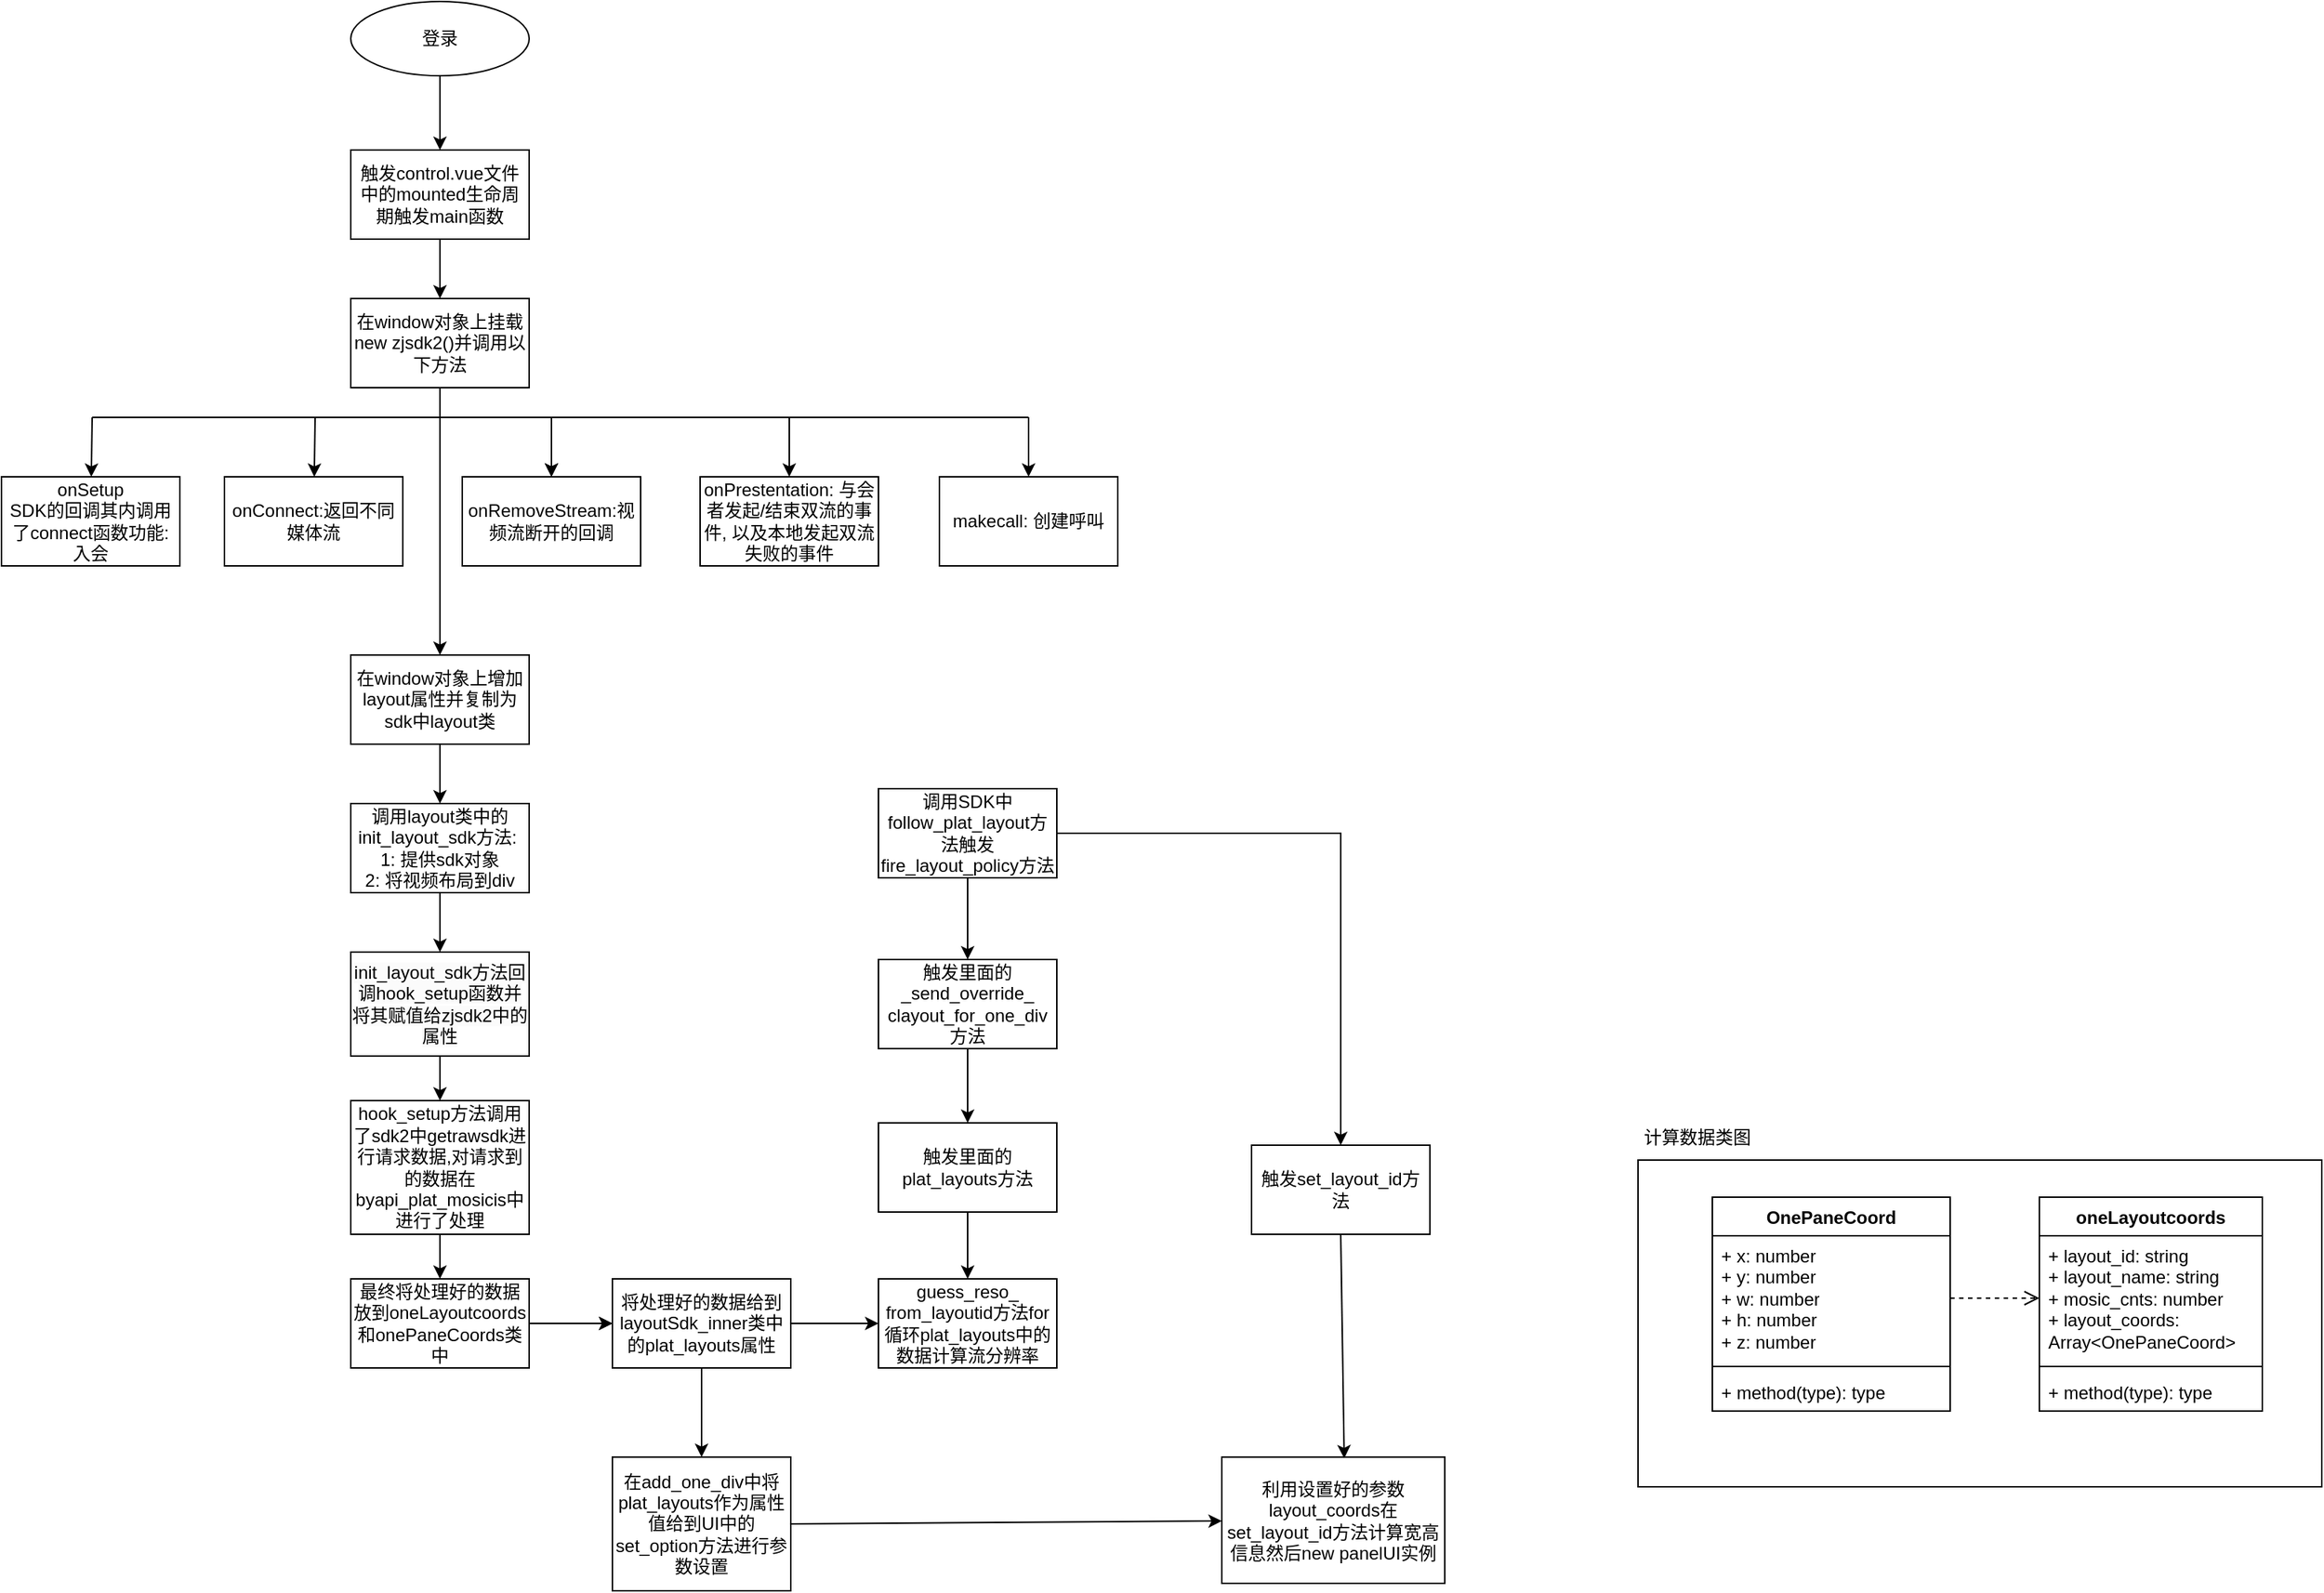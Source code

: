 <mxfile version="21.0.6" type="github">
  <diagram name="第 1 页" id="cYCt0g9zkRtDHQeXJBKw">
    <mxGraphModel dx="1195" dy="637" grid="1" gridSize="10" guides="1" tooltips="1" connect="1" arrows="1" fold="1" page="1" pageScale="1" pageWidth="827" pageHeight="1169" math="0" shadow="0">
      <root>
        <mxCell id="0" />
        <mxCell id="1" parent="0" />
        <mxCell id="cJAQ2IT-YWqgnm6LiaBg-1" value="登录" style="ellipse;whiteSpace=wrap;html=1;" vertex="1" parent="1">
          <mxGeometry x="354" y="80" width="120" height="50" as="geometry" />
        </mxCell>
        <mxCell id="cJAQ2IT-YWqgnm6LiaBg-2" value="" style="endArrow=classic;html=1;rounded=0;exitX=0.5;exitY=1;exitDx=0;exitDy=0;" edge="1" parent="1" source="cJAQ2IT-YWqgnm6LiaBg-1">
          <mxGeometry width="50" height="50" relative="1" as="geometry">
            <mxPoint x="410" y="150" as="sourcePoint" />
            <mxPoint x="414" y="180" as="targetPoint" />
          </mxGeometry>
        </mxCell>
        <mxCell id="cJAQ2IT-YWqgnm6LiaBg-3" value="触发control.vue文件中的mounted生命周期触发main函数" style="rounded=0;whiteSpace=wrap;html=1;" vertex="1" parent="1">
          <mxGeometry x="354" y="180" width="120" height="60" as="geometry" />
        </mxCell>
        <mxCell id="cJAQ2IT-YWqgnm6LiaBg-4" value="在window对象上挂载&lt;br&gt;new zjsdk2()并调用以下方法" style="rounded=0;whiteSpace=wrap;html=1;" vertex="1" parent="1">
          <mxGeometry x="354" y="280" width="120" height="60" as="geometry" />
        </mxCell>
        <mxCell id="cJAQ2IT-YWqgnm6LiaBg-5" value="" style="endArrow=classic;html=1;rounded=0;exitX=0.5;exitY=1;exitDx=0;exitDy=0;" edge="1" parent="1" source="cJAQ2IT-YWqgnm6LiaBg-3" target="cJAQ2IT-YWqgnm6LiaBg-4">
          <mxGeometry width="50" height="50" relative="1" as="geometry">
            <mxPoint x="390" y="340" as="sourcePoint" />
            <mxPoint x="440" y="290" as="targetPoint" />
          </mxGeometry>
        </mxCell>
        <mxCell id="cJAQ2IT-YWqgnm6LiaBg-6" value="onSetup&lt;br&gt;SDK的回调其内调用了connect函数功能: 入会" style="rounded=0;whiteSpace=wrap;html=1;" vertex="1" parent="1">
          <mxGeometry x="119" y="400" width="120" height="60" as="geometry" />
        </mxCell>
        <mxCell id="cJAQ2IT-YWqgnm6LiaBg-7" value="onConnect:返回不同媒体流" style="rounded=0;whiteSpace=wrap;html=1;" vertex="1" parent="1">
          <mxGeometry x="269" y="400" width="120" height="60" as="geometry" />
        </mxCell>
        <mxCell id="cJAQ2IT-YWqgnm6LiaBg-8" value="onRemoveStream:视频流断开的回调" style="rounded=0;whiteSpace=wrap;html=1;" vertex="1" parent="1">
          <mxGeometry x="429" y="400" width="120" height="60" as="geometry" />
        </mxCell>
        <mxCell id="cJAQ2IT-YWqgnm6LiaBg-9" value="onPrestentation:&amp;nbsp;与会者发起/结束双流的事件, 以及本地发起双流失败的事件" style="rounded=0;whiteSpace=wrap;html=1;" vertex="1" parent="1">
          <mxGeometry x="589" y="400" width="120" height="60" as="geometry" />
        </mxCell>
        <mxCell id="cJAQ2IT-YWqgnm6LiaBg-10" value="" style="endArrow=none;html=1;rounded=0;" edge="1" parent="1">
          <mxGeometry width="50" height="50" relative="1" as="geometry">
            <mxPoint x="180" y="360" as="sourcePoint" />
            <mxPoint x="810" y="360" as="targetPoint" />
          </mxGeometry>
        </mxCell>
        <mxCell id="cJAQ2IT-YWqgnm6LiaBg-11" value="" style="endArrow=none;html=1;rounded=0;entryX=0.5;entryY=1;entryDx=0;entryDy=0;" edge="1" parent="1" target="cJAQ2IT-YWqgnm6LiaBg-4">
          <mxGeometry width="50" height="50" relative="1" as="geometry">
            <mxPoint x="414" y="360" as="sourcePoint" />
            <mxPoint x="480" y="420" as="targetPoint" />
          </mxGeometry>
        </mxCell>
        <mxCell id="cJAQ2IT-YWqgnm6LiaBg-12" value="" style="endArrow=classic;html=1;rounded=0;entryX=0.5;entryY=0;entryDx=0;entryDy=0;" edge="1" parent="1" target="cJAQ2IT-YWqgnm6LiaBg-8">
          <mxGeometry width="50" height="50" relative="1" as="geometry">
            <mxPoint x="489" y="360" as="sourcePoint" />
            <mxPoint x="480" y="420" as="targetPoint" />
          </mxGeometry>
        </mxCell>
        <mxCell id="cJAQ2IT-YWqgnm6LiaBg-14" value="" style="endArrow=classic;html=1;rounded=0;entryX=0.5;entryY=0;entryDx=0;entryDy=0;" edge="1" parent="1" target="cJAQ2IT-YWqgnm6LiaBg-8">
          <mxGeometry width="50" height="50" relative="1" as="geometry">
            <mxPoint x="489" y="360" as="sourcePoint" />
            <mxPoint x="489" y="400" as="targetPoint" />
          </mxGeometry>
        </mxCell>
        <mxCell id="cJAQ2IT-YWqgnm6LiaBg-15" value="" style="endArrow=classic;html=1;rounded=0;entryX=0.5;entryY=0;entryDx=0;entryDy=0;" edge="1" parent="1" target="cJAQ2IT-YWqgnm6LiaBg-9">
          <mxGeometry width="50" height="50" relative="1" as="geometry">
            <mxPoint x="649" y="360" as="sourcePoint" />
            <mxPoint x="499" y="410" as="targetPoint" />
          </mxGeometry>
        </mxCell>
        <mxCell id="cJAQ2IT-YWqgnm6LiaBg-16" value="" style="endArrow=classic;html=1;rounded=0;" edge="1" parent="1" target="cJAQ2IT-YWqgnm6LiaBg-7">
          <mxGeometry width="50" height="50" relative="1" as="geometry">
            <mxPoint x="330" y="360" as="sourcePoint" />
            <mxPoint x="499" y="410" as="targetPoint" />
          </mxGeometry>
        </mxCell>
        <mxCell id="cJAQ2IT-YWqgnm6LiaBg-17" value="" style="endArrow=classic;html=1;rounded=0;" edge="1" parent="1" target="cJAQ2IT-YWqgnm6LiaBg-6">
          <mxGeometry width="50" height="50" relative="1" as="geometry">
            <mxPoint x="180" y="360" as="sourcePoint" />
            <mxPoint x="509" y="420" as="targetPoint" />
          </mxGeometry>
        </mxCell>
        <mxCell id="cJAQ2IT-YWqgnm6LiaBg-18" value="在window对象上增加layout属性并复制为sdk中layout类" style="rounded=0;whiteSpace=wrap;html=1;" vertex="1" parent="1">
          <mxGeometry x="354" y="520" width="120" height="60" as="geometry" />
        </mxCell>
        <mxCell id="cJAQ2IT-YWqgnm6LiaBg-19" value="" style="endArrow=classic;html=1;rounded=0;entryX=0.5;entryY=0;entryDx=0;entryDy=0;" edge="1" parent="1">
          <mxGeometry width="50" height="50" relative="1" as="geometry">
            <mxPoint x="414" y="360" as="sourcePoint" />
            <mxPoint x="414" y="520" as="targetPoint" />
          </mxGeometry>
        </mxCell>
        <mxCell id="cJAQ2IT-YWqgnm6LiaBg-20" value="makecall: 创建呼叫" style="rounded=0;whiteSpace=wrap;html=1;" vertex="1" parent="1">
          <mxGeometry x="750" y="400" width="120" height="60" as="geometry" />
        </mxCell>
        <mxCell id="cJAQ2IT-YWqgnm6LiaBg-21" value="" style="endArrow=classic;html=1;rounded=0;" edge="1" parent="1" target="cJAQ2IT-YWqgnm6LiaBg-20">
          <mxGeometry width="50" height="50" relative="1" as="geometry">
            <mxPoint x="810" y="360" as="sourcePoint" />
            <mxPoint x="659" y="410" as="targetPoint" />
          </mxGeometry>
        </mxCell>
        <mxCell id="cJAQ2IT-YWqgnm6LiaBg-22" value="调用layout类中的init_layout_sdk方法:&amp;nbsp;&lt;br&gt;1: 提供sdk对象&lt;br&gt;2: 将视频布局到div" style="rounded=0;whiteSpace=wrap;html=1;" vertex="1" parent="1">
          <mxGeometry x="354" y="620" width="120" height="60" as="geometry" />
        </mxCell>
        <mxCell id="cJAQ2IT-YWqgnm6LiaBg-23" value="" style="endArrow=classic;html=1;rounded=0;exitX=0.5;exitY=1;exitDx=0;exitDy=0;entryX=0.5;entryY=0;entryDx=0;entryDy=0;" edge="1" parent="1" source="cJAQ2IT-YWqgnm6LiaBg-18" target="cJAQ2IT-YWqgnm6LiaBg-22">
          <mxGeometry width="50" height="50" relative="1" as="geometry">
            <mxPoint x="370" y="650" as="sourcePoint" />
            <mxPoint x="420" y="600" as="targetPoint" />
          </mxGeometry>
        </mxCell>
        <mxCell id="cJAQ2IT-YWqgnm6LiaBg-24" value="" style="endArrow=classic;html=1;rounded=0;exitX=0.5;exitY=1;exitDx=0;exitDy=0;" edge="1" parent="1" source="cJAQ2IT-YWqgnm6LiaBg-22">
          <mxGeometry width="50" height="50" relative="1" as="geometry">
            <mxPoint x="370" y="790" as="sourcePoint" />
            <mxPoint x="414" y="720" as="targetPoint" />
          </mxGeometry>
        </mxCell>
        <mxCell id="cJAQ2IT-YWqgnm6LiaBg-25" value="&lt;span style=&quot;color: rgb(0, 0, 0); font-family: Helvetica; font-size: 12px; font-style: normal; font-variant-ligatures: normal; font-variant-caps: normal; font-weight: 400; letter-spacing: normal; orphans: 2; text-align: center; text-indent: 0px; text-transform: none; widows: 2; word-spacing: 0px; -webkit-text-stroke-width: 0px; background-color: rgb(251, 251, 251); text-decoration-thickness: initial; text-decoration-style: initial; text-decoration-color: initial; float: none; display: inline !important;&quot;&gt;init_layout_sdk方法回调hook_setup函数并将其赋值给zjsdk2中的属性&lt;/span&gt;" style="rounded=0;whiteSpace=wrap;html=1;" vertex="1" parent="1">
          <mxGeometry x="354" y="720" width="120" height="70" as="geometry" />
        </mxCell>
        <mxCell id="cJAQ2IT-YWqgnm6LiaBg-26" value="" style="endArrow=classic;html=1;rounded=0;exitX=0.5;exitY=1;exitDx=0;exitDy=0;entryX=0.5;entryY=0;entryDx=0;entryDy=0;" edge="1" parent="1" source="cJAQ2IT-YWqgnm6LiaBg-25" target="cJAQ2IT-YWqgnm6LiaBg-27">
          <mxGeometry width="50" height="50" relative="1" as="geometry">
            <mxPoint x="370" y="720" as="sourcePoint" />
            <mxPoint x="410" y="810" as="targetPoint" />
          </mxGeometry>
        </mxCell>
        <mxCell id="cJAQ2IT-YWqgnm6LiaBg-27" value="hook_setup方法调用了sdk2中getrawsdk进行请求数据,对请求到的数据在byapi_plat_mosicis中进行了处理" style="rounded=0;whiteSpace=wrap;html=1;" vertex="1" parent="1">
          <mxGeometry x="354" y="820" width="120" height="90" as="geometry" />
        </mxCell>
        <mxCell id="cJAQ2IT-YWqgnm6LiaBg-28" value="最终将处理好的数据放到oneLayoutcoords和onePaneCoords类中" style="rounded=0;whiteSpace=wrap;html=1;" vertex="1" parent="1">
          <mxGeometry x="354" y="940" width="120" height="60" as="geometry" />
        </mxCell>
        <mxCell id="cJAQ2IT-YWqgnm6LiaBg-29" value="" style="endArrow=classic;html=1;rounded=0;exitX=0.5;exitY=1;exitDx=0;exitDy=0;entryX=0.5;entryY=0;entryDx=0;entryDy=0;" edge="1" parent="1" source="cJAQ2IT-YWqgnm6LiaBg-27" target="cJAQ2IT-YWqgnm6LiaBg-28">
          <mxGeometry width="50" height="50" relative="1" as="geometry">
            <mxPoint x="640" y="800" as="sourcePoint" />
            <mxPoint x="690" y="750" as="targetPoint" />
          </mxGeometry>
        </mxCell>
        <mxCell id="cJAQ2IT-YWqgnm6LiaBg-30" value="" style="endArrow=classic;html=1;rounded=0;exitX=1;exitY=0.5;exitDx=0;exitDy=0;" edge="1" parent="1" source="cJAQ2IT-YWqgnm6LiaBg-28">
          <mxGeometry width="50" height="50" relative="1" as="geometry">
            <mxPoint x="640" y="800" as="sourcePoint" />
            <mxPoint x="530" y="970" as="targetPoint" />
          </mxGeometry>
        </mxCell>
        <mxCell id="cJAQ2IT-YWqgnm6LiaBg-31" value="将处理好的数据给到layoutSdk_inner类中的plat_layouts属性" style="rounded=0;whiteSpace=wrap;html=1;" vertex="1" parent="1">
          <mxGeometry x="530" y="940" width="120" height="60" as="geometry" />
        </mxCell>
        <mxCell id="cJAQ2IT-YWqgnm6LiaBg-32" value="调用SDK中follow_plat_layout方法触发fire_layout_policy方法" style="rounded=0;whiteSpace=wrap;html=1;" vertex="1" parent="1">
          <mxGeometry x="709" y="610" width="120" height="60" as="geometry" />
        </mxCell>
        <mxCell id="cJAQ2IT-YWqgnm6LiaBg-33" value="触发里面的_send_override_&lt;br&gt;clayout_for_one_div方法" style="rounded=0;whiteSpace=wrap;html=1;" vertex="1" parent="1">
          <mxGeometry x="709" y="725" width="120" height="60" as="geometry" />
        </mxCell>
        <mxCell id="cJAQ2IT-YWqgnm6LiaBg-34" value="触发里面的plat_layouts方法" style="rounded=0;whiteSpace=wrap;html=1;" vertex="1" parent="1">
          <mxGeometry x="709" y="835" width="120" height="60" as="geometry" />
        </mxCell>
        <mxCell id="cJAQ2IT-YWqgnm6LiaBg-35" value="guess_reso_&lt;br&gt;from_layoutid方法for循环plat_layouts中的数据计算流分辨率" style="rounded=0;whiteSpace=wrap;html=1;" vertex="1" parent="1">
          <mxGeometry x="709" y="940" width="120" height="60" as="geometry" />
        </mxCell>
        <mxCell id="cJAQ2IT-YWqgnm6LiaBg-36" value="" style="endArrow=classic;html=1;rounded=0;exitX=1;exitY=0.5;exitDx=0;exitDy=0;" edge="1" parent="1" source="cJAQ2IT-YWqgnm6LiaBg-28">
          <mxGeometry width="50" height="50" relative="1" as="geometry">
            <mxPoint x="474" y="970" as="sourcePoint" />
            <mxPoint x="530" y="970" as="targetPoint" />
            <Array as="points">
              <mxPoint x="530" y="970" />
            </Array>
          </mxGeometry>
        </mxCell>
        <mxCell id="cJAQ2IT-YWqgnm6LiaBg-39" value="" style="endArrow=classic;html=1;rounded=0;exitX=1;exitY=0.5;exitDx=0;exitDy=0;" edge="1" parent="1" source="cJAQ2IT-YWqgnm6LiaBg-31" target="cJAQ2IT-YWqgnm6LiaBg-35">
          <mxGeometry width="50" height="50" relative="1" as="geometry">
            <mxPoint x="640" y="810" as="sourcePoint" />
            <mxPoint x="690" y="760" as="targetPoint" />
          </mxGeometry>
        </mxCell>
        <mxCell id="cJAQ2IT-YWqgnm6LiaBg-40" value="" style="endArrow=classic;html=1;rounded=0;exitX=0.5;exitY=1;exitDx=0;exitDy=0;" edge="1" parent="1" source="cJAQ2IT-YWqgnm6LiaBg-32" target="cJAQ2IT-YWqgnm6LiaBg-33">
          <mxGeometry width="50" height="50" relative="1" as="geometry">
            <mxPoint x="640" y="810" as="sourcePoint" />
            <mxPoint x="690" y="760" as="targetPoint" />
          </mxGeometry>
        </mxCell>
        <mxCell id="cJAQ2IT-YWqgnm6LiaBg-41" value="" style="endArrow=classic;html=1;rounded=0;exitX=0.5;exitY=1;exitDx=0;exitDy=0;entryX=0.5;entryY=0;entryDx=0;entryDy=0;" edge="1" parent="1" source="cJAQ2IT-YWqgnm6LiaBg-33" target="cJAQ2IT-YWqgnm6LiaBg-34">
          <mxGeometry width="50" height="50" relative="1" as="geometry">
            <mxPoint x="779" y="685" as="sourcePoint" />
            <mxPoint x="779" y="735" as="targetPoint" />
          </mxGeometry>
        </mxCell>
        <mxCell id="cJAQ2IT-YWqgnm6LiaBg-42" value="" style="endArrow=classic;html=1;rounded=0;exitX=0.5;exitY=1;exitDx=0;exitDy=0;entryX=0.5;entryY=0;entryDx=0;entryDy=0;" edge="1" parent="1" source="cJAQ2IT-YWqgnm6LiaBg-34" target="cJAQ2IT-YWqgnm6LiaBg-35">
          <mxGeometry width="50" height="50" relative="1" as="geometry">
            <mxPoint x="789" y="695" as="sourcePoint" />
            <mxPoint x="789" y="745" as="targetPoint" />
          </mxGeometry>
        </mxCell>
        <mxCell id="cJAQ2IT-YWqgnm6LiaBg-43" value="" style="rounded=0;whiteSpace=wrap;html=1;" vertex="1" parent="1">
          <mxGeometry x="1220" y="860" width="460" height="220" as="geometry" />
        </mxCell>
        <mxCell id="cJAQ2IT-YWqgnm6LiaBg-44" value="OnePaneCoord" style="swimlane;fontStyle=1;align=center;verticalAlign=top;childLayout=stackLayout;horizontal=1;startSize=26;horizontalStack=0;resizeParent=1;resizeParentMax=0;resizeLast=0;collapsible=1;marginBottom=0;whiteSpace=wrap;html=1;" vertex="1" parent="1">
          <mxGeometry x="1270" y="885" width="160" height="144" as="geometry" />
        </mxCell>
        <mxCell id="cJAQ2IT-YWqgnm6LiaBg-45" value="+ x: number&lt;br&gt;+ y: number&lt;br&gt;+ w: number&lt;br&gt;+ h: number&lt;br&gt;+ z: number" style="text;strokeColor=none;fillColor=none;align=left;verticalAlign=top;spacingLeft=4;spacingRight=4;overflow=hidden;rotatable=0;points=[[0,0.5],[1,0.5]];portConstraint=eastwest;whiteSpace=wrap;html=1;" vertex="1" parent="cJAQ2IT-YWqgnm6LiaBg-44">
          <mxGeometry y="26" width="160" height="84" as="geometry" />
        </mxCell>
        <mxCell id="cJAQ2IT-YWqgnm6LiaBg-46" value="" style="line;strokeWidth=1;fillColor=none;align=left;verticalAlign=middle;spacingTop=-1;spacingLeft=3;spacingRight=3;rotatable=0;labelPosition=right;points=[];portConstraint=eastwest;strokeColor=inherit;" vertex="1" parent="cJAQ2IT-YWqgnm6LiaBg-44">
          <mxGeometry y="110" width="160" height="8" as="geometry" />
        </mxCell>
        <mxCell id="cJAQ2IT-YWqgnm6LiaBg-47" value="+ method(type): type" style="text;strokeColor=none;fillColor=none;align=left;verticalAlign=top;spacingLeft=4;spacingRight=4;overflow=hidden;rotatable=0;points=[[0,0.5],[1,0.5]];portConstraint=eastwest;whiteSpace=wrap;html=1;" vertex="1" parent="cJAQ2IT-YWqgnm6LiaBg-44">
          <mxGeometry y="118" width="160" height="26" as="geometry" />
        </mxCell>
        <mxCell id="cJAQ2IT-YWqgnm6LiaBg-52" value="oneLayoutcoords" style="swimlane;fontStyle=1;align=center;verticalAlign=top;childLayout=stackLayout;horizontal=1;startSize=26;horizontalStack=0;resizeParent=1;resizeParentMax=0;resizeLast=0;collapsible=1;marginBottom=0;whiteSpace=wrap;html=1;" vertex="1" parent="1">
          <mxGeometry x="1490" y="885" width="150" height="144" as="geometry" />
        </mxCell>
        <mxCell id="cJAQ2IT-YWqgnm6LiaBg-53" value="+ layout_id: string&lt;br&gt;+ layout_name: string&lt;br&gt;+ mosic_cnts: number&lt;br&gt;+ layout_coords: Array&amp;lt;OnePaneCoord&amp;gt;" style="text;strokeColor=none;fillColor=none;align=left;verticalAlign=top;spacingLeft=4;spacingRight=4;overflow=hidden;rotatable=0;points=[[0,0.5],[1,0.5]];portConstraint=eastwest;whiteSpace=wrap;html=1;" vertex="1" parent="cJAQ2IT-YWqgnm6LiaBg-52">
          <mxGeometry y="26" width="150" height="84" as="geometry" />
        </mxCell>
        <mxCell id="cJAQ2IT-YWqgnm6LiaBg-54" value="" style="line;strokeWidth=1;fillColor=none;align=left;verticalAlign=middle;spacingTop=-1;spacingLeft=3;spacingRight=3;rotatable=0;labelPosition=right;points=[];portConstraint=eastwest;strokeColor=inherit;" vertex="1" parent="cJAQ2IT-YWqgnm6LiaBg-52">
          <mxGeometry y="110" width="150" height="8" as="geometry" />
        </mxCell>
        <mxCell id="cJAQ2IT-YWqgnm6LiaBg-55" value="+ method(type): type" style="text;strokeColor=none;fillColor=none;align=left;verticalAlign=top;spacingLeft=4;spacingRight=4;overflow=hidden;rotatable=0;points=[[0,0.5],[1,0.5]];portConstraint=eastwest;whiteSpace=wrap;html=1;" vertex="1" parent="cJAQ2IT-YWqgnm6LiaBg-52">
          <mxGeometry y="118" width="150" height="26" as="geometry" />
        </mxCell>
        <mxCell id="cJAQ2IT-YWqgnm6LiaBg-57" value="" style="html=1;verticalAlign=bottom;endArrow=open;dashed=1;endSize=8;edgeStyle=elbowEdgeStyle;elbow=vertical;curved=0;rounded=0;entryX=0;entryY=0.5;entryDx=0;entryDy=0;exitX=1;exitY=0.5;exitDx=0;exitDy=0;" edge="1" parent="1" source="cJAQ2IT-YWqgnm6LiaBg-45" target="cJAQ2IT-YWqgnm6LiaBg-53">
          <mxGeometry relative="1" as="geometry">
            <mxPoint x="1230" y="970" as="sourcePoint" />
            <mxPoint x="1150" y="970" as="targetPoint" />
          </mxGeometry>
        </mxCell>
        <mxCell id="cJAQ2IT-YWqgnm6LiaBg-58" value="计算数据类图" style="text;html=1;strokeColor=none;fillColor=none;align=center;verticalAlign=middle;whiteSpace=wrap;rounded=0;" vertex="1" parent="1">
          <mxGeometry x="1220" y="830" width="80" height="30" as="geometry" />
        </mxCell>
        <mxCell id="cJAQ2IT-YWqgnm6LiaBg-60" value="在add_one_div中将plat_layouts作为属性值给到UI中的set_option方法进行参数设置" style="rounded=0;whiteSpace=wrap;html=1;" vertex="1" parent="1">
          <mxGeometry x="530" y="1060" width="120" height="90" as="geometry" />
        </mxCell>
        <mxCell id="cJAQ2IT-YWqgnm6LiaBg-61" value="" style="endArrow=classic;html=1;rounded=0;exitX=0.5;exitY=1;exitDx=0;exitDy=0;" edge="1" parent="1" source="cJAQ2IT-YWqgnm6LiaBg-31" target="cJAQ2IT-YWqgnm6LiaBg-60">
          <mxGeometry width="50" height="50" relative="1" as="geometry">
            <mxPoint x="770" y="1030" as="sourcePoint" />
            <mxPoint x="820" y="980" as="targetPoint" />
          </mxGeometry>
        </mxCell>
        <mxCell id="cJAQ2IT-YWqgnm6LiaBg-62" value="触发set_layout_id方法" style="rounded=0;whiteSpace=wrap;html=1;" vertex="1" parent="1">
          <mxGeometry x="960" y="850" width="120" height="60" as="geometry" />
        </mxCell>
        <mxCell id="cJAQ2IT-YWqgnm6LiaBg-63" value="利用设置好的参数layout_coords在set_layout_id方法计算宽高信息然后new panelUI实例" style="rounded=0;whiteSpace=wrap;html=1;" vertex="1" parent="1">
          <mxGeometry x="940" y="1060" width="150" height="85" as="geometry" />
        </mxCell>
        <mxCell id="cJAQ2IT-YWqgnm6LiaBg-65" value="" style="endArrow=none;html=1;rounded=0;exitX=1;exitY=0.5;exitDx=0;exitDy=0;" edge="1" parent="1" source="cJAQ2IT-YWqgnm6LiaBg-32">
          <mxGeometry width="50" height="50" relative="1" as="geometry">
            <mxPoint x="830" y="640" as="sourcePoint" />
            <mxPoint x="1020" y="645" as="targetPoint" />
            <Array as="points">
              <mxPoint x="1020" y="640" />
            </Array>
          </mxGeometry>
        </mxCell>
        <mxCell id="cJAQ2IT-YWqgnm6LiaBg-66" value="" style="endArrow=classic;html=1;rounded=0;entryX=0.5;entryY=0;entryDx=0;entryDy=0;" edge="1" parent="1" target="cJAQ2IT-YWqgnm6LiaBg-62">
          <mxGeometry width="50" height="50" relative="1" as="geometry">
            <mxPoint x="1020" y="640" as="sourcePoint" />
            <mxPoint x="960" y="820" as="targetPoint" />
          </mxGeometry>
        </mxCell>
        <mxCell id="cJAQ2IT-YWqgnm6LiaBg-67" value="" style="endArrow=classic;html=1;rounded=0;exitX=0.5;exitY=1;exitDx=0;exitDy=0;entryX=0.549;entryY=0.01;entryDx=0;entryDy=0;entryPerimeter=0;" edge="1" parent="1" source="cJAQ2IT-YWqgnm6LiaBg-62" target="cJAQ2IT-YWqgnm6LiaBg-63">
          <mxGeometry width="50" height="50" relative="1" as="geometry">
            <mxPoint x="930" y="1060" as="sourcePoint" />
            <mxPoint x="980" y="1010" as="targetPoint" />
          </mxGeometry>
        </mxCell>
        <mxCell id="cJAQ2IT-YWqgnm6LiaBg-68" value="" style="endArrow=classic;html=1;rounded=0;exitX=1;exitY=0.5;exitDx=0;exitDy=0;" edge="1" parent="1" source="cJAQ2IT-YWqgnm6LiaBg-60" target="cJAQ2IT-YWqgnm6LiaBg-63">
          <mxGeometry width="50" height="50" relative="1" as="geometry">
            <mxPoint x="930" y="1060" as="sourcePoint" />
            <mxPoint x="980" y="1010" as="targetPoint" />
          </mxGeometry>
        </mxCell>
      </root>
    </mxGraphModel>
  </diagram>
</mxfile>
